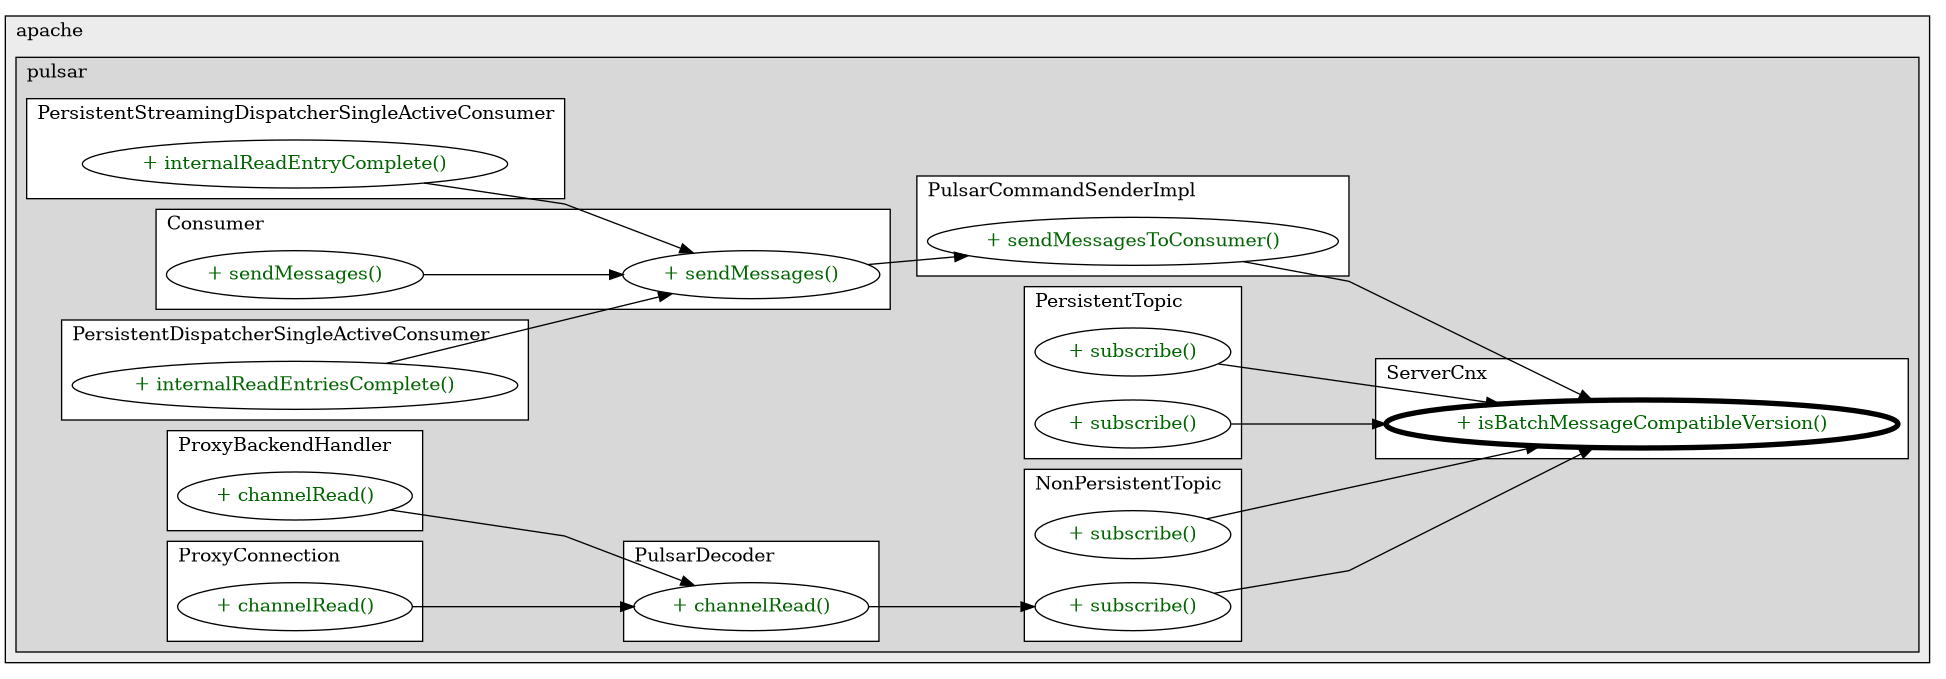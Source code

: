 @startuml

/' diagram meta data start
config=CallConfiguration;
{
  "rootMethod": "org.apache.pulsar.broker.service.ServerCnx#isBatchMessageCompatibleVersion()",
  "projectClassification": {
    "searchMode": "OpenProject", // OpenProject, AllProjects
    "includedProjects": "",
    "pathEndKeywords": "*.impl",
    "isClientPath": "",
    "isClientName": "",
    "isTestPath": "",
    "isTestName": "",
    "isMappingPath": "",
    "isMappingName": "",
    "isDataAccessPath": "",
    "isDataAccessName": "",
    "isDataStructurePath": "",
    "isDataStructureName": "",
    "isInterfaceStructuresPath": "",
    "isInterfaceStructuresName": "",
    "isEntryPointPath": "",
    "isEntryPointName": "",
    "treatFinalFieldsAsMandatory": false
  },
  "graphRestriction": {
    "classPackageExcludeFilter": "",
    "classPackageIncludeFilter": "",
    "classNameExcludeFilter": "",
    "classNameIncludeFilter": "",
    "methodNameExcludeFilter": "",
    "methodNameIncludeFilter": "",
    "removeByInheritance": "", // inheritance/annotation based filtering is done in a second step
    "removeByAnnotation": "",
    "removeByClassPackage": "", // cleanup the graph after inheritance/annotation based filtering is done
    "removeByClassName": "",
    "cutMappings": false,
    "cutEnum": true,
    "cutTests": true,
    "cutClient": true,
    "cutDataAccess": true,
    "cutInterfaceStructures": true,
    "cutDataStructures": true,
    "cutGetterAndSetter": true,
    "cutConstructors": true
  },
  "graphTraversal": {
    "forwardDepth": 3,
    "backwardDepth": 3,
    "classPackageExcludeFilter": "",
    "classPackageIncludeFilter": "",
    "classNameExcludeFilter": "",
    "classNameIncludeFilter": "",
    "methodNameExcludeFilter": "",
    "methodNameIncludeFilter": "",
    "hideMappings": false,
    "hideDataStructures": false,
    "hidePrivateMethods": true,
    "hideInterfaceCalls": true, // indirection: implementation -> interface (is hidden) -> implementation
    "onlyShowApplicationEntryPoints": false, // root node is included
    "useMethodCallsForStructureDiagram": "ForwardOnly" // ForwardOnly, BothDirections, No
  },
  "details": {
    "aggregation": "GroupByClass", // ByClass, GroupByClass, None
    "showMethodParametersTypes": false,
    "showMethodParametersNames": false,
    "showMethodReturnType": false,
    "showPackageLevels": 2,
    "showCallOrder": false,
    "edgeMode": "MethodsOnly", // TypesOnly, MethodsOnly, TypesAndMethods, MethodsAndDirectTypeUsage
    "showDetailedClassStructure": false
  },
  "rootClass": "org.apache.pulsar.broker.service.ServerCnx",
  "extensionCallbackMethod": "" // qualified.class.name#methodName - signature: public static String method(String)
}
diagram meta data end '/



digraph g {
    rankdir="LR"
    splines=polyline
    

'nodes 
subgraph cluster_1411517106 { 
   	label=apache
	labeljust=l
	fillcolor="#ececec"
	style=filled
   
   subgraph cluster_523310109 { 
   	label=pulsar
	labeljust=l
	fillcolor="#d8d8d8"
	style=filled
   
   subgraph cluster_1014604199 { 
   	label=PulsarDecoder
	labeljust=l
	fillcolor=white
	style=filled
   
   PulsarDecoder1070348832XXXchannelRead995363995[
	label="+ channelRead()"
	style=filled
	fillcolor=white
	tooltip="PulsarDecoder

null"
	fontcolor=darkgreen
];
} 

subgraph cluster_1224357303 { 
   	label=Consumer
	labeljust=l
	fillcolor=white
	style=filled
   
   Consumer1718290011XXXsendMessages1093529996[
	label="+ sendMessages()"
	style=filled
	fillcolor=white
	tooltip="Consumer

&#10;  Dispatch a list of entries to the consumer. \<br/\>&#10;  \<b\>It is also responsible to release entries data and recycle entries object.\</b\>&#10; &#10;  @return a SendMessageInfo object that contains the detail of what was sent to consumer&#10; "
	fontcolor=darkgreen
];

Consumer1718290011XXXsendMessages1436037244[
	label="+ sendMessages()"
	style=filled
	fillcolor=white
	tooltip="Consumer

null"
	fontcolor=darkgreen
];
} 

subgraph cluster_1348467880 { 
   	label=NonPersistentTopic
	labeljust=l
	fillcolor=white
	style=filled
   
   NonPersistentTopic442146095XXXsubscribe2062160637[
	label="+ subscribe()"
	style=filled
	fillcolor=white
	tooltip="NonPersistentTopic

null"
	fontcolor=darkgreen
];

NonPersistentTopic442146095XXXsubscribe8945646[
	label="+ subscribe()"
	style=filled
	fillcolor=white
	tooltip="NonPersistentTopic

&#10;  Subscribe a topic.&#10;  @param option&#10;  @return&#10; "
	fontcolor=darkgreen
];
} 

subgraph cluster_1388282347 { 
   	label=ProxyBackendHandler
	labeljust=l
	fillcolor=white
	style=filled
   
   ProxyBackendHandler828483243XXXchannelRead995363995[
	label="+ channelRead()"
	style=filled
	fillcolor=white
	tooltip="ProxyBackendHandler

null"
	fontcolor=darkgreen
];
} 

subgraph cluster_1579858382 { 
   	label=PersistentStreamingDispatcherSingleActiveConsumer
	labeljust=l
	fillcolor=white
	style=filled
   
   PersistentStreamingDispatcherSingleActiveConsumer1101090806XXXinternalReadEntryComplete274903556[
	label="+ internalReadEntryComplete()"
	style=filled
	fillcolor=white
	tooltip="PersistentStreamingDispatcherSingleActiveConsumer

null"
	fontcolor=darkgreen
];
} 

subgraph cluster_1580024560 { 
   	label=PulsarCommandSenderImpl
	labeljust=l
	fillcolor=white
	style=filled
   
   PulsarCommandSenderImpl1718290011XXXsendMessagesToConsumer1208411256[
	label="+ sendMessagesToConsumer()"
	style=filled
	fillcolor=white
	tooltip="PulsarCommandSenderImpl

null"
	fontcolor=darkgreen
];
} 

subgraph cluster_300981562 { 
   	label=PersistentDispatcherSingleActiveConsumer
	labeljust=l
	fillcolor=white
	style=filled
   
   PersistentDispatcherSingleActiveConsumer1101090806XXXinternalReadEntriesComplete1160535363[
	label="+ internalReadEntriesComplete()"
	style=filled
	fillcolor=white
	tooltip="PersistentDispatcherSingleActiveConsumer

null"
	fontcolor=darkgreen
];
} 

subgraph cluster_359057108 { 
   	label=PersistentTopic
	labeljust=l
	fillcolor=white
	style=filled
   
   PersistentTopic1101090806XXXsubscribe2062160637[
	label="+ subscribe()"
	style=filled
	fillcolor=white
	tooltip="PersistentTopic

null"
	fontcolor=darkgreen
];

PersistentTopic1101090806XXXsubscribe8945646[
	label="+ subscribe()"
	style=filled
	fillcolor=white
	tooltip="PersistentTopic

&#10;  Subscribe a topic.&#10;  @param option&#10;  @return&#10; "
	fontcolor=darkgreen
];
} 

subgraph cluster_923169591 { 
   	label=ServerCnx
	labeljust=l
	fillcolor=white
	style=filled
   
   ServerCnx1718290011XXXisBatchMessageCompatibleVersion0[
	label="+ isBatchMessageCompatibleVersion()"
	style=filled
	fillcolor=white
	tooltip="ServerCnx

null"
	penwidth=4
	fontcolor=darkgreen
];
} 

subgraph cluster_961973220 { 
   	label=ProxyConnection
	labeljust=l
	fillcolor=white
	style=filled
   
   ProxyConnection79518146XXXchannelRead995363995[
	label="+ channelRead()"
	style=filled
	fillcolor=white
	tooltip="ProxyConnection

null"
	fontcolor=darkgreen
];
} 
} 
} 

'edges    
Consumer1718290011XXXsendMessages1093529996 -> PulsarCommandSenderImpl1718290011XXXsendMessagesToConsumer1208411256;
Consumer1718290011XXXsendMessages1436037244 -> Consumer1718290011XXXsendMessages1093529996;
NonPersistentTopic442146095XXXsubscribe2062160637 -> ServerCnx1718290011XXXisBatchMessageCompatibleVersion0;
NonPersistentTopic442146095XXXsubscribe8945646 -> ServerCnx1718290011XXXisBatchMessageCompatibleVersion0;
PersistentDispatcherSingleActiveConsumer1101090806XXXinternalReadEntriesComplete1160535363 -> Consumer1718290011XXXsendMessages1093529996;
PersistentStreamingDispatcherSingleActiveConsumer1101090806XXXinternalReadEntryComplete274903556 -> Consumer1718290011XXXsendMessages1093529996;
PersistentTopic1101090806XXXsubscribe2062160637 -> ServerCnx1718290011XXXisBatchMessageCompatibleVersion0;
PersistentTopic1101090806XXXsubscribe8945646 -> ServerCnx1718290011XXXisBatchMessageCompatibleVersion0;
ProxyBackendHandler828483243XXXchannelRead995363995 -> PulsarDecoder1070348832XXXchannelRead995363995;
ProxyConnection79518146XXXchannelRead995363995 -> PulsarDecoder1070348832XXXchannelRead995363995;
PulsarCommandSenderImpl1718290011XXXsendMessagesToConsumer1208411256 -> ServerCnx1718290011XXXisBatchMessageCompatibleVersion0;
PulsarDecoder1070348832XXXchannelRead995363995 -> NonPersistentTopic442146095XXXsubscribe8945646;
    
}
@enduml